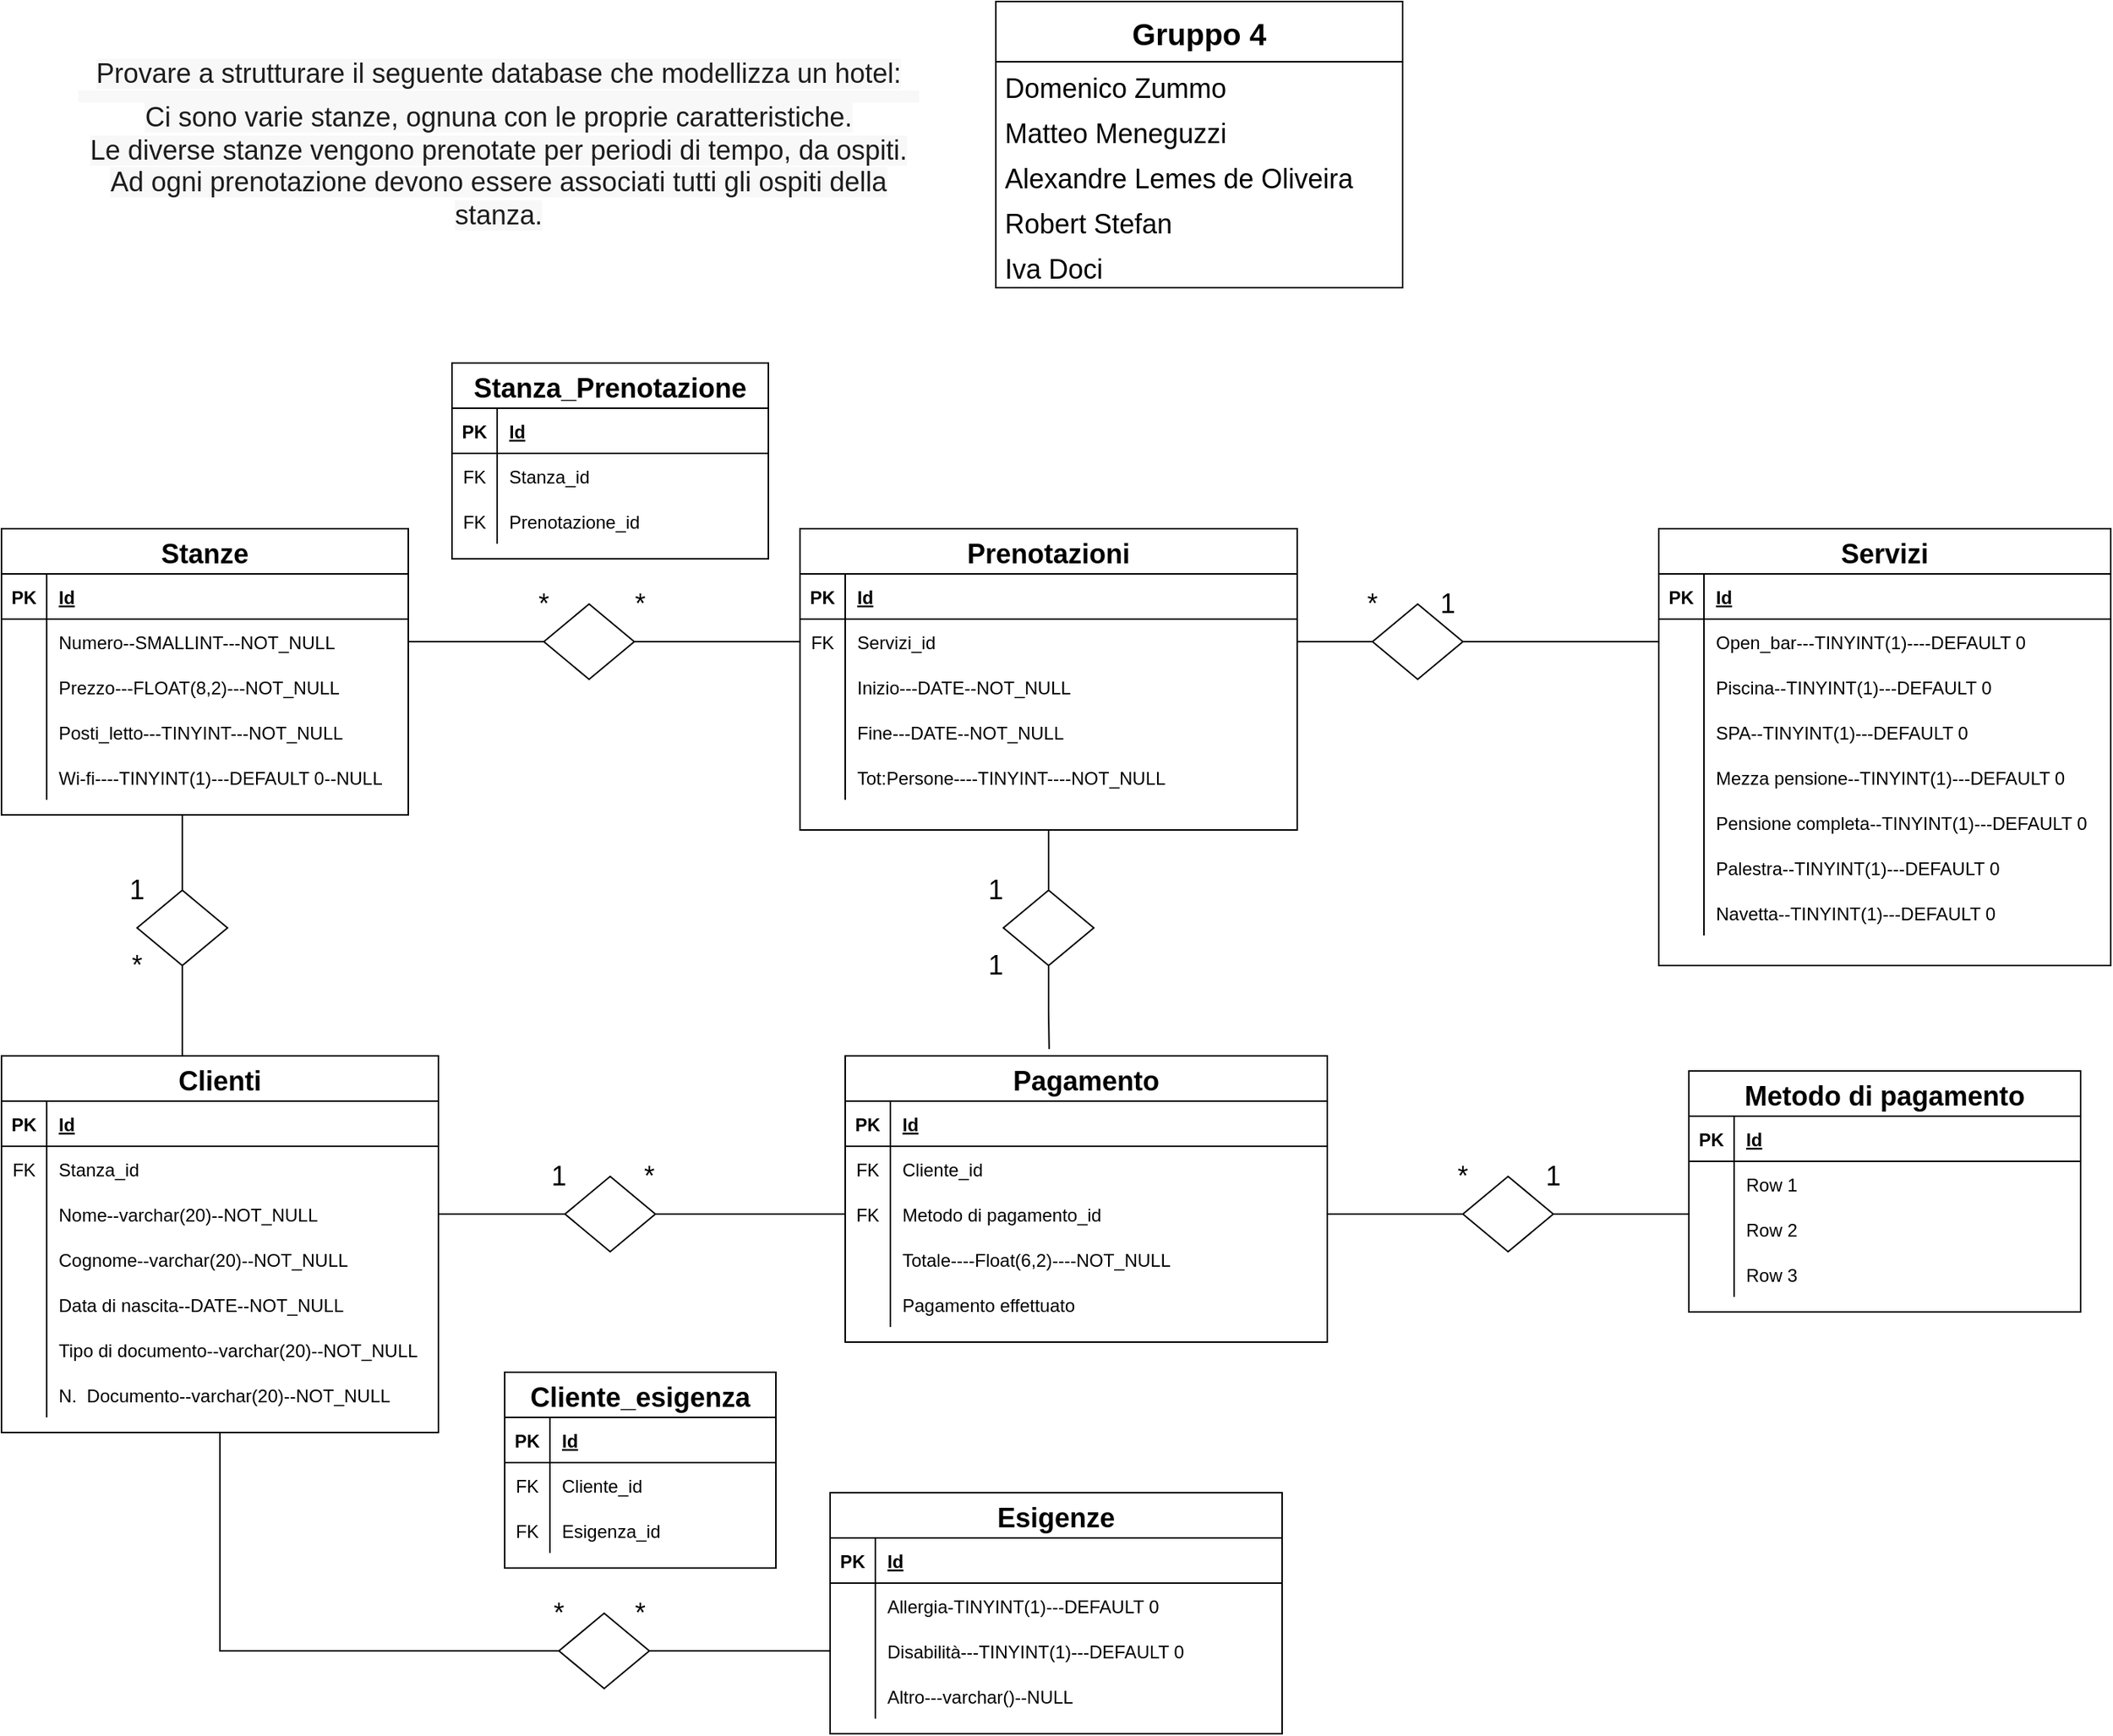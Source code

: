 <mxfile version="14.7.0" type="device"><diagram id="LG1cd_hN8-pORZJZ9Ubg" name="Page-1"><mxGraphModel dx="1038" dy="580" grid="1" gridSize="10" guides="1" tooltips="1" connect="1" arrows="1" fold="1" page="1" pageScale="1" pageWidth="827" pageHeight="1169" math="0" shadow="0"><root><mxCell id="0"/><mxCell id="1" parent="0"/><mxCell id="j3jRou15uOISsnvlVB2G-1" value="&lt;span style=&quot;color: rgb(29 , 28 , 29) ; text-align: left ; background-color: rgb(248 , 248 , 248) ; font-size: 18px&quot;&gt;&lt;font style=&quot;font-size: 18px&quot;&gt;Provare a strutturare il seguente database che modellizza un hotel:&lt;/font&gt;&lt;/span&gt;&lt;span class=&quot;c-mrkdwn__br&quot; style=&quot;box-sizing: inherit ; display: block ; height: 8px ; color: rgb(29 , 28 , 29) ; text-align: left ; background-color: rgb(248 , 248 , 248) ; font-size: 18px&quot;&gt;&lt;/span&gt;&lt;font style=&quot;font-size: 18px&quot;&gt;&lt;span style=&quot;color: rgb(29 , 28 , 29) ; text-align: left ; background-color: rgb(248 , 248 , 248)&quot;&gt;Ci sono varie stanze, ognuna con le proprie caratteristiche.&lt;/span&gt;&lt;br style=&quot;box-sizing: inherit ; color: rgb(29 , 28 , 29) ; text-align: left ; background-color: rgb(248 , 248 , 248)&quot;&gt;&lt;span style=&quot;color: rgb(29 , 28 , 29) ; text-align: left ; background-color: rgb(248 , 248 , 248)&quot;&gt;Le diverse stanze vengono prenotate per periodi di tempo, da ospiti.&lt;/span&gt;&lt;br style=&quot;box-sizing: inherit ; color: rgb(29 , 28 , 29) ; text-align: left ; background-color: rgb(248 , 248 , 248)&quot;&gt;&lt;span style=&quot;color: rgb(29 , 28 , 29) ; text-align: left ; background-color: rgb(248 , 248 , 248)&quot;&gt;Ad ogni prenotazione devono essere associati tutti gli ospiti della stanza.&lt;/span&gt;&lt;/font&gt;" style="text;html=1;strokeColor=none;fillColor=none;align=center;verticalAlign=middle;whiteSpace=wrap;rounded=0;" vertex="1" parent="1"><mxGeometry x="60" y="50" width="560" height="110" as="geometry"/></mxCell><mxCell id="j3jRou15uOISsnvlVB2G-13" value="Gruppo 4" style="swimlane;fontStyle=1;childLayout=stackLayout;horizontal=1;startSize=40;horizontalStack=0;resizeParent=1;resizeParentMax=0;resizeLast=0;collapsible=1;marginBottom=0;fontSize=20;" vertex="1" parent="1"><mxGeometry x="670" y="10" width="270" height="190" as="geometry"/></mxCell><mxCell id="j3jRou15uOISsnvlVB2G-14" value="Domenico Zummo" style="text;strokeColor=none;fillColor=none;align=left;verticalAlign=top;spacingLeft=4;spacingRight=4;overflow=hidden;rotatable=0;points=[[0,0.5],[1,0.5]];portConstraint=eastwest;fontSize=18;" vertex="1" parent="j3jRou15uOISsnvlVB2G-13"><mxGeometry y="40" width="270" height="30" as="geometry"/></mxCell><mxCell id="j3jRou15uOISsnvlVB2G-18" value="Matteo Meneguzzi" style="text;strokeColor=none;fillColor=none;align=left;verticalAlign=top;spacingLeft=4;spacingRight=4;overflow=hidden;rotatable=0;points=[[0,0.5],[1,0.5]];portConstraint=eastwest;fontSize=18;" vertex="1" parent="j3jRou15uOISsnvlVB2G-13"><mxGeometry y="70" width="270" height="30" as="geometry"/></mxCell><mxCell id="j3jRou15uOISsnvlVB2G-19" value="Alexandre Lemes de Oliveira" style="text;strokeColor=none;fillColor=none;align=left;verticalAlign=top;spacingLeft=4;spacingRight=4;overflow=hidden;rotatable=0;points=[[0,0.5],[1,0.5]];portConstraint=eastwest;fontSize=18;" vertex="1" parent="j3jRou15uOISsnvlVB2G-13"><mxGeometry y="100" width="270" height="30" as="geometry"/></mxCell><mxCell id="j3jRou15uOISsnvlVB2G-20" value="Robert Stefan" style="text;strokeColor=none;fillColor=none;align=left;verticalAlign=top;spacingLeft=4;spacingRight=4;overflow=hidden;rotatable=0;points=[[0,0.5],[1,0.5]];portConstraint=eastwest;fontSize=18;" vertex="1" parent="j3jRou15uOISsnvlVB2G-13"><mxGeometry y="130" width="270" height="30" as="geometry"/></mxCell><mxCell id="j3jRou15uOISsnvlVB2G-21" value="Iva Doci" style="text;strokeColor=none;fillColor=none;align=left;verticalAlign=top;spacingLeft=4;spacingRight=4;overflow=hidden;rotatable=0;points=[[0,0.5],[1,0.5]];portConstraint=eastwest;fontSize=18;" vertex="1" parent="j3jRou15uOISsnvlVB2G-13"><mxGeometry y="160" width="270" height="30" as="geometry"/></mxCell><mxCell id="j3jRou15uOISsnvlVB2G-27" value="Stanze" style="shape=table;startSize=30;container=1;collapsible=1;childLayout=tableLayout;fixedRows=1;rowLines=0;fontStyle=1;align=center;resizeLast=1;fontSize=18;" vertex="1" parent="1"><mxGeometry x="10" y="360" width="270" height="190" as="geometry"/></mxCell><mxCell id="j3jRou15uOISsnvlVB2G-28" value="" style="shape=partialRectangle;collapsible=0;dropTarget=0;pointerEvents=0;fillColor=none;top=0;left=0;bottom=1;right=0;points=[[0,0.5],[1,0.5]];portConstraint=eastwest;" vertex="1" parent="j3jRou15uOISsnvlVB2G-27"><mxGeometry y="30" width="270" height="30" as="geometry"/></mxCell><mxCell id="j3jRou15uOISsnvlVB2G-29" value="PK" style="shape=partialRectangle;connectable=0;fillColor=none;top=0;left=0;bottom=0;right=0;fontStyle=1;overflow=hidden;" vertex="1" parent="j3jRou15uOISsnvlVB2G-28"><mxGeometry width="30" height="30" as="geometry"/></mxCell><mxCell id="j3jRou15uOISsnvlVB2G-30" value="Id" style="shape=partialRectangle;connectable=0;fillColor=none;top=0;left=0;bottom=0;right=0;align=left;spacingLeft=6;fontStyle=5;overflow=hidden;" vertex="1" parent="j3jRou15uOISsnvlVB2G-28"><mxGeometry x="30" width="240" height="30" as="geometry"/></mxCell><mxCell id="j3jRou15uOISsnvlVB2G-31" value="" style="shape=partialRectangle;collapsible=0;dropTarget=0;pointerEvents=0;fillColor=none;top=0;left=0;bottom=0;right=0;points=[[0,0.5],[1,0.5]];portConstraint=eastwest;" vertex="1" parent="j3jRou15uOISsnvlVB2G-27"><mxGeometry y="60" width="270" height="30" as="geometry"/></mxCell><mxCell id="j3jRou15uOISsnvlVB2G-32" value="" style="shape=partialRectangle;connectable=0;fillColor=none;top=0;left=0;bottom=0;right=0;editable=1;overflow=hidden;" vertex="1" parent="j3jRou15uOISsnvlVB2G-31"><mxGeometry width="30" height="30" as="geometry"/></mxCell><mxCell id="j3jRou15uOISsnvlVB2G-33" value="Numero--SMALLINT---NOT_NULL" style="shape=partialRectangle;connectable=0;fillColor=none;top=0;left=0;bottom=0;right=0;align=left;spacingLeft=6;overflow=hidden;" vertex="1" parent="j3jRou15uOISsnvlVB2G-31"><mxGeometry x="30" width="240" height="30" as="geometry"/></mxCell><mxCell id="j3jRou15uOISsnvlVB2G-34" value="" style="shape=partialRectangle;collapsible=0;dropTarget=0;pointerEvents=0;fillColor=none;top=0;left=0;bottom=0;right=0;points=[[0,0.5],[1,0.5]];portConstraint=eastwest;" vertex="1" parent="j3jRou15uOISsnvlVB2G-27"><mxGeometry y="90" width="270" height="30" as="geometry"/></mxCell><mxCell id="j3jRou15uOISsnvlVB2G-35" value="" style="shape=partialRectangle;connectable=0;fillColor=none;top=0;left=0;bottom=0;right=0;editable=1;overflow=hidden;" vertex="1" parent="j3jRou15uOISsnvlVB2G-34"><mxGeometry width="30" height="30" as="geometry"/></mxCell><mxCell id="j3jRou15uOISsnvlVB2G-36" value="Prezzo---FLOAT(8,2)---NOT_NULL" style="shape=partialRectangle;connectable=0;fillColor=none;top=0;left=0;bottom=0;right=0;align=left;spacingLeft=6;overflow=hidden;" vertex="1" parent="j3jRou15uOISsnvlVB2G-34"><mxGeometry x="30" width="240" height="30" as="geometry"/></mxCell><mxCell id="j3jRou15uOISsnvlVB2G-37" value="" style="shape=partialRectangle;collapsible=0;dropTarget=0;pointerEvents=0;fillColor=none;top=0;left=0;bottom=0;right=0;points=[[0,0.5],[1,0.5]];portConstraint=eastwest;" vertex="1" parent="j3jRou15uOISsnvlVB2G-27"><mxGeometry y="120" width="270" height="30" as="geometry"/></mxCell><mxCell id="j3jRou15uOISsnvlVB2G-38" value="" style="shape=partialRectangle;connectable=0;fillColor=none;top=0;left=0;bottom=0;right=0;editable=1;overflow=hidden;" vertex="1" parent="j3jRou15uOISsnvlVB2G-37"><mxGeometry width="30" height="30" as="geometry"/></mxCell><mxCell id="j3jRou15uOISsnvlVB2G-39" value="Posti_letto---TINYINT---NOT_NULL" style="shape=partialRectangle;connectable=0;fillColor=none;top=0;left=0;bottom=0;right=0;align=left;spacingLeft=6;overflow=hidden;" vertex="1" parent="j3jRou15uOISsnvlVB2G-37"><mxGeometry x="30" width="240" height="30" as="geometry"/></mxCell><mxCell id="j3jRou15uOISsnvlVB2G-40" value="" style="shape=partialRectangle;collapsible=0;dropTarget=0;pointerEvents=0;fillColor=none;top=0;left=0;bottom=0;right=0;points=[[0,0.5],[1,0.5]];portConstraint=eastwest;" vertex="1" parent="j3jRou15uOISsnvlVB2G-27"><mxGeometry y="150" width="270" height="30" as="geometry"/></mxCell><mxCell id="j3jRou15uOISsnvlVB2G-41" value="" style="shape=partialRectangle;connectable=0;fillColor=none;top=0;left=0;bottom=0;right=0;editable=1;overflow=hidden;" vertex="1" parent="j3jRou15uOISsnvlVB2G-40"><mxGeometry width="30" height="30" as="geometry"/></mxCell><mxCell id="j3jRou15uOISsnvlVB2G-42" value="Wi-fi----TINYINT(1)---DEFAULT 0--NULL" style="shape=partialRectangle;connectable=0;fillColor=none;top=0;left=0;bottom=0;right=0;align=left;spacingLeft=6;overflow=hidden;" vertex="1" parent="j3jRou15uOISsnvlVB2G-40"><mxGeometry x="30" width="240" height="30" as="geometry"/></mxCell><mxCell id="j3jRou15uOISsnvlVB2G-254" style="edgeStyle=orthogonalEdgeStyle;rounded=0;orthogonalLoop=1;jettySize=auto;html=1;exitX=0.5;exitY=1;exitDx=0;exitDy=0;entryX=0.5;entryY=0;entryDx=0;entryDy=0;fontSize=18;endArrow=none;endFill=0;" edge="1" parent="1" source="j3jRou15uOISsnvlVB2G-52" target="j3jRou15uOISsnvlVB2G-240"><mxGeometry relative="1" as="geometry"/></mxCell><mxCell id="j3jRou15uOISsnvlVB2G-52" value="Prenotazioni" style="shape=table;startSize=30;container=1;collapsible=1;childLayout=tableLayout;fixedRows=1;rowLines=0;fontStyle=1;align=center;resizeLast=1;fontSize=18;" vertex="1" parent="1"><mxGeometry x="540" y="360" width="330" height="200" as="geometry"/></mxCell><mxCell id="j3jRou15uOISsnvlVB2G-53" value="" style="shape=partialRectangle;collapsible=0;dropTarget=0;pointerEvents=0;fillColor=none;top=0;left=0;bottom=1;right=0;points=[[0,0.5],[1,0.5]];portConstraint=eastwest;" vertex="1" parent="j3jRou15uOISsnvlVB2G-52"><mxGeometry y="30" width="330" height="30" as="geometry"/></mxCell><mxCell id="j3jRou15uOISsnvlVB2G-54" value="PK" style="shape=partialRectangle;connectable=0;fillColor=none;top=0;left=0;bottom=0;right=0;fontStyle=1;overflow=hidden;" vertex="1" parent="j3jRou15uOISsnvlVB2G-53"><mxGeometry width="30" height="30" as="geometry"/></mxCell><mxCell id="j3jRou15uOISsnvlVB2G-55" value="Id" style="shape=partialRectangle;connectable=0;fillColor=none;top=0;left=0;bottom=0;right=0;align=left;spacingLeft=6;fontStyle=5;overflow=hidden;" vertex="1" parent="j3jRou15uOISsnvlVB2G-53"><mxGeometry x="30" width="300" height="30" as="geometry"/></mxCell><mxCell id="j3jRou15uOISsnvlVB2G-188" value="" style="shape=partialRectangle;collapsible=0;dropTarget=0;pointerEvents=0;fillColor=none;top=0;left=0;bottom=0;right=0;points=[[0,0.5],[1,0.5]];portConstraint=eastwest;" vertex="1" parent="j3jRou15uOISsnvlVB2G-52"><mxGeometry y="60" width="330" height="30" as="geometry"/></mxCell><mxCell id="j3jRou15uOISsnvlVB2G-189" value="FK" style="shape=partialRectangle;connectable=0;fillColor=none;top=0;left=0;bottom=0;right=0;editable=1;overflow=hidden;" vertex="1" parent="j3jRou15uOISsnvlVB2G-188"><mxGeometry width="30" height="30" as="geometry"/></mxCell><mxCell id="j3jRou15uOISsnvlVB2G-190" value="Servizi_id" style="shape=partialRectangle;connectable=0;fillColor=none;top=0;left=0;bottom=0;right=0;align=left;spacingLeft=6;overflow=hidden;" vertex="1" parent="j3jRou15uOISsnvlVB2G-188"><mxGeometry x="30" width="300" height="30" as="geometry"/></mxCell><mxCell id="j3jRou15uOISsnvlVB2G-59" value="" style="shape=partialRectangle;collapsible=0;dropTarget=0;pointerEvents=0;fillColor=none;top=0;left=0;bottom=0;right=0;points=[[0,0.5],[1,0.5]];portConstraint=eastwest;" vertex="1" parent="j3jRou15uOISsnvlVB2G-52"><mxGeometry y="90" width="330" height="30" as="geometry"/></mxCell><mxCell id="j3jRou15uOISsnvlVB2G-60" value="" style="shape=partialRectangle;connectable=0;fillColor=none;top=0;left=0;bottom=0;right=0;editable=1;overflow=hidden;" vertex="1" parent="j3jRou15uOISsnvlVB2G-59"><mxGeometry width="30" height="30" as="geometry"/></mxCell><mxCell id="j3jRou15uOISsnvlVB2G-61" value="Inizio---DATE--NOT_NULL" style="shape=partialRectangle;connectable=0;fillColor=none;top=0;left=0;bottom=0;right=0;align=left;spacingLeft=6;overflow=hidden;" vertex="1" parent="j3jRou15uOISsnvlVB2G-59"><mxGeometry x="30" width="300" height="30" as="geometry"/></mxCell><mxCell id="j3jRou15uOISsnvlVB2G-62" value="" style="shape=partialRectangle;collapsible=0;dropTarget=0;pointerEvents=0;fillColor=none;top=0;left=0;bottom=0;right=0;points=[[0,0.5],[1,0.5]];portConstraint=eastwest;" vertex="1" parent="j3jRou15uOISsnvlVB2G-52"><mxGeometry y="120" width="330" height="30" as="geometry"/></mxCell><mxCell id="j3jRou15uOISsnvlVB2G-63" value="" style="shape=partialRectangle;connectable=0;fillColor=none;top=0;left=0;bottom=0;right=0;editable=1;overflow=hidden;" vertex="1" parent="j3jRou15uOISsnvlVB2G-62"><mxGeometry width="30" height="30" as="geometry"/></mxCell><mxCell id="j3jRou15uOISsnvlVB2G-64" value="Fine---DATE--NOT_NULL" style="shape=partialRectangle;connectable=0;fillColor=none;top=0;left=0;bottom=0;right=0;align=left;spacingLeft=6;overflow=hidden;" vertex="1" parent="j3jRou15uOISsnvlVB2G-62"><mxGeometry x="30" width="300" height="30" as="geometry"/></mxCell><mxCell id="j3jRou15uOISsnvlVB2G-179" value="" style="shape=partialRectangle;collapsible=0;dropTarget=0;pointerEvents=0;fillColor=none;top=0;left=0;bottom=0;right=0;points=[[0,0.5],[1,0.5]];portConstraint=eastwest;" vertex="1" parent="j3jRou15uOISsnvlVB2G-52"><mxGeometry y="150" width="330" height="30" as="geometry"/></mxCell><mxCell id="j3jRou15uOISsnvlVB2G-180" value="" style="shape=partialRectangle;connectable=0;fillColor=none;top=0;left=0;bottom=0;right=0;editable=1;overflow=hidden;" vertex="1" parent="j3jRou15uOISsnvlVB2G-179"><mxGeometry width="30" height="30" as="geometry"/></mxCell><mxCell id="j3jRou15uOISsnvlVB2G-181" value="Tot:Persone----TINYINT----NOT_NULL" style="shape=partialRectangle;connectable=0;fillColor=none;top=0;left=0;bottom=0;right=0;align=left;spacingLeft=6;overflow=hidden;" vertex="1" parent="j3jRou15uOISsnvlVB2G-179"><mxGeometry x="30" width="300" height="30" as="geometry"/></mxCell><mxCell id="j3jRou15uOISsnvlVB2G-66" style="edgeStyle=orthogonalEdgeStyle;rounded=0;orthogonalLoop=1;jettySize=auto;html=1;exitX=1;exitY=0.5;exitDx=0;exitDy=0;entryX=0;entryY=0.5;entryDx=0;entryDy=0;fontSize=18;endArrow=none;endFill=0;startArrow=none;" edge="1" parent="1" source="j3jRou15uOISsnvlVB2G-81" target="j3jRou15uOISsnvlVB2G-59"><mxGeometry relative="1" as="geometry"><mxPoint x="590" y="435" as="targetPoint"/><Array as="points"><mxPoint x="540" y="435"/></Array></mxGeometry></mxCell><mxCell id="j3jRou15uOISsnvlVB2G-82" value="*" style="text;html=1;strokeColor=none;fillColor=none;align=center;verticalAlign=middle;whiteSpace=wrap;rounded=0;fontSize=18;" vertex="1" parent="1"><mxGeometry x="350" y="400" width="40" height="20" as="geometry"/></mxCell><mxCell id="j3jRou15uOISsnvlVB2G-83" value="*" style="text;html=1;strokeColor=none;fillColor=none;align=center;verticalAlign=middle;whiteSpace=wrap;rounded=0;fontSize=18;" vertex="1" parent="1"><mxGeometry x="414" y="400" width="40" height="20" as="geometry"/></mxCell><mxCell id="j3jRou15uOISsnvlVB2G-84" value="Stanza_Prenotazione" style="shape=table;startSize=30;container=1;collapsible=1;childLayout=tableLayout;fixedRows=1;rowLines=0;fontStyle=1;align=center;resizeLast=1;fontSize=18;" vertex="1" parent="1"><mxGeometry x="309" y="250" width="210" height="130" as="geometry"/></mxCell><mxCell id="j3jRou15uOISsnvlVB2G-85" value="" style="shape=partialRectangle;collapsible=0;dropTarget=0;pointerEvents=0;fillColor=none;top=0;left=0;bottom=1;right=0;points=[[0,0.5],[1,0.5]];portConstraint=eastwest;" vertex="1" parent="j3jRou15uOISsnvlVB2G-84"><mxGeometry y="30" width="210" height="30" as="geometry"/></mxCell><mxCell id="j3jRou15uOISsnvlVB2G-86" value="PK" style="shape=partialRectangle;connectable=0;fillColor=none;top=0;left=0;bottom=0;right=0;fontStyle=1;overflow=hidden;" vertex="1" parent="j3jRou15uOISsnvlVB2G-85"><mxGeometry width="30" height="30" as="geometry"/></mxCell><mxCell id="j3jRou15uOISsnvlVB2G-87" value="Id" style="shape=partialRectangle;connectable=0;fillColor=none;top=0;left=0;bottom=0;right=0;align=left;spacingLeft=6;fontStyle=5;overflow=hidden;" vertex="1" parent="j3jRou15uOISsnvlVB2G-85"><mxGeometry x="30" width="180" height="30" as="geometry"/></mxCell><mxCell id="j3jRou15uOISsnvlVB2G-88" value="" style="shape=partialRectangle;collapsible=0;dropTarget=0;pointerEvents=0;fillColor=none;top=0;left=0;bottom=0;right=0;points=[[0,0.5],[1,0.5]];portConstraint=eastwest;" vertex="1" parent="j3jRou15uOISsnvlVB2G-84"><mxGeometry y="60" width="210" height="30" as="geometry"/></mxCell><mxCell id="j3jRou15uOISsnvlVB2G-89" value="FK" style="shape=partialRectangle;connectable=0;fillColor=none;top=0;left=0;bottom=0;right=0;editable=1;overflow=hidden;" vertex="1" parent="j3jRou15uOISsnvlVB2G-88"><mxGeometry width="30" height="30" as="geometry"/></mxCell><mxCell id="j3jRou15uOISsnvlVB2G-90" value="Stanza_id" style="shape=partialRectangle;connectable=0;fillColor=none;top=0;left=0;bottom=0;right=0;align=left;spacingLeft=6;overflow=hidden;" vertex="1" parent="j3jRou15uOISsnvlVB2G-88"><mxGeometry x="30" width="180" height="30" as="geometry"/></mxCell><mxCell id="j3jRou15uOISsnvlVB2G-91" value="" style="shape=partialRectangle;collapsible=0;dropTarget=0;pointerEvents=0;fillColor=none;top=0;left=0;bottom=0;right=0;points=[[0,0.5],[1,0.5]];portConstraint=eastwest;" vertex="1" parent="j3jRou15uOISsnvlVB2G-84"><mxGeometry y="90" width="210" height="30" as="geometry"/></mxCell><mxCell id="j3jRou15uOISsnvlVB2G-92" value="FK" style="shape=partialRectangle;connectable=0;fillColor=none;top=0;left=0;bottom=0;right=0;editable=1;overflow=hidden;" vertex="1" parent="j3jRou15uOISsnvlVB2G-91"><mxGeometry width="30" height="30" as="geometry"/></mxCell><mxCell id="j3jRou15uOISsnvlVB2G-93" value="Prenotazione_id" style="shape=partialRectangle;connectable=0;fillColor=none;top=0;left=0;bottom=0;right=0;align=left;spacingLeft=6;overflow=hidden;" vertex="1" parent="j3jRou15uOISsnvlVB2G-91"><mxGeometry x="30" width="180" height="30" as="geometry"/></mxCell><mxCell id="j3jRou15uOISsnvlVB2G-123" style="edgeStyle=orthogonalEdgeStyle;rounded=0;orthogonalLoop=1;jettySize=auto;html=1;exitX=0.5;exitY=0;exitDx=0;exitDy=0;entryX=0.5;entryY=1;entryDx=0;entryDy=0;fontSize=18;endArrow=none;endFill=0;" edge="1" parent="1" source="j3jRou15uOISsnvlVB2G-110" target="j3jRou15uOISsnvlVB2G-27"><mxGeometry relative="1" as="geometry"><Array as="points"><mxPoint x="130" y="710"/><mxPoint x="130" y="550"/></Array></mxGeometry></mxCell><mxCell id="j3jRou15uOISsnvlVB2G-156" style="edgeStyle=orthogonalEdgeStyle;rounded=0;orthogonalLoop=1;jettySize=auto;html=1;exitX=0.5;exitY=1;exitDx=0;exitDy=0;entryX=0;entryY=0.5;entryDx=0;entryDy=0;fontSize=18;endArrow=none;endFill=0;" edge="1" parent="1" source="j3jRou15uOISsnvlVB2G-110" target="j3jRou15uOISsnvlVB2G-153"><mxGeometry relative="1" as="geometry"/></mxCell><mxCell id="j3jRou15uOISsnvlVB2G-110" value="Clienti" style="shape=table;startSize=30;container=1;collapsible=1;childLayout=tableLayout;fixedRows=1;rowLines=0;fontStyle=1;align=center;resizeLast=1;fontSize=18;" vertex="1" parent="1"><mxGeometry x="10" y="710" width="290" height="250" as="geometry"/></mxCell><mxCell id="j3jRou15uOISsnvlVB2G-111" value="" style="shape=partialRectangle;collapsible=0;dropTarget=0;pointerEvents=0;fillColor=none;top=0;left=0;bottom=1;right=0;points=[[0,0.5],[1,0.5]];portConstraint=eastwest;" vertex="1" parent="j3jRou15uOISsnvlVB2G-110"><mxGeometry y="30" width="290" height="30" as="geometry"/></mxCell><mxCell id="j3jRou15uOISsnvlVB2G-112" value="PK" style="shape=partialRectangle;connectable=0;fillColor=none;top=0;left=0;bottom=0;right=0;fontStyle=1;overflow=hidden;" vertex="1" parent="j3jRou15uOISsnvlVB2G-111"><mxGeometry width="30" height="30" as="geometry"/></mxCell><mxCell id="j3jRou15uOISsnvlVB2G-113" value="Id" style="shape=partialRectangle;connectable=0;fillColor=none;top=0;left=0;bottom=0;right=0;align=left;spacingLeft=6;fontStyle=5;overflow=hidden;" vertex="1" parent="j3jRou15uOISsnvlVB2G-111"><mxGeometry x="30" width="260" height="30" as="geometry"/></mxCell><mxCell id="j3jRou15uOISsnvlVB2G-114" value="" style="shape=partialRectangle;collapsible=0;dropTarget=0;pointerEvents=0;fillColor=none;top=0;left=0;bottom=0;right=0;points=[[0,0.5],[1,0.5]];portConstraint=eastwest;" vertex="1" parent="j3jRou15uOISsnvlVB2G-110"><mxGeometry y="60" width="290" height="30" as="geometry"/></mxCell><mxCell id="j3jRou15uOISsnvlVB2G-115" value="FK" style="shape=partialRectangle;connectable=0;fillColor=none;top=0;left=0;bottom=0;right=0;editable=1;overflow=hidden;" vertex="1" parent="j3jRou15uOISsnvlVB2G-114"><mxGeometry width="30" height="30" as="geometry"/></mxCell><mxCell id="j3jRou15uOISsnvlVB2G-116" value="Stanza_id" style="shape=partialRectangle;connectable=0;fillColor=none;top=0;left=0;bottom=0;right=0;align=left;spacingLeft=6;overflow=hidden;" vertex="1" parent="j3jRou15uOISsnvlVB2G-114"><mxGeometry x="30" width="260" height="30" as="geometry"/></mxCell><mxCell id="j3jRou15uOISsnvlVB2G-117" value="" style="shape=partialRectangle;collapsible=0;dropTarget=0;pointerEvents=0;fillColor=none;top=0;left=0;bottom=0;right=0;points=[[0,0.5],[1,0.5]];portConstraint=eastwest;" vertex="1" parent="j3jRou15uOISsnvlVB2G-110"><mxGeometry y="90" width="290" height="30" as="geometry"/></mxCell><mxCell id="j3jRou15uOISsnvlVB2G-118" value="" style="shape=partialRectangle;connectable=0;fillColor=none;top=0;left=0;bottom=0;right=0;editable=1;overflow=hidden;" vertex="1" parent="j3jRou15uOISsnvlVB2G-117"><mxGeometry width="30" height="30" as="geometry"/></mxCell><mxCell id="j3jRou15uOISsnvlVB2G-119" value="Nome--varchar(20)--NOT_NULL" style="shape=partialRectangle;connectable=0;fillColor=none;top=0;left=0;bottom=0;right=0;align=left;spacingLeft=6;overflow=hidden;" vertex="1" parent="j3jRou15uOISsnvlVB2G-117"><mxGeometry x="30" width="260" height="30" as="geometry"/></mxCell><mxCell id="j3jRou15uOISsnvlVB2G-120" value="" style="shape=partialRectangle;collapsible=0;dropTarget=0;pointerEvents=0;fillColor=none;top=0;left=0;bottom=0;right=0;points=[[0,0.5],[1,0.5]];portConstraint=eastwest;" vertex="1" parent="j3jRou15uOISsnvlVB2G-110"><mxGeometry y="120" width="290" height="30" as="geometry"/></mxCell><mxCell id="j3jRou15uOISsnvlVB2G-121" value="" style="shape=partialRectangle;connectable=0;fillColor=none;top=0;left=0;bottom=0;right=0;editable=1;overflow=hidden;" vertex="1" parent="j3jRou15uOISsnvlVB2G-120"><mxGeometry width="30" height="30" as="geometry"/></mxCell><mxCell id="j3jRou15uOISsnvlVB2G-122" value="Cognome--varchar(20)--NOT_NULL" style="shape=partialRectangle;connectable=0;fillColor=none;top=0;left=0;bottom=0;right=0;align=left;spacingLeft=6;overflow=hidden;" vertex="1" parent="j3jRou15uOISsnvlVB2G-120"><mxGeometry x="30" width="260" height="30" as="geometry"/></mxCell><mxCell id="j3jRou15uOISsnvlVB2G-127" value="" style="shape=partialRectangle;collapsible=0;dropTarget=0;pointerEvents=0;fillColor=none;top=0;left=0;bottom=0;right=0;points=[[0,0.5],[1,0.5]];portConstraint=eastwest;" vertex="1" parent="j3jRou15uOISsnvlVB2G-110"><mxGeometry y="150" width="290" height="30" as="geometry"/></mxCell><mxCell id="j3jRou15uOISsnvlVB2G-128" value="" style="shape=partialRectangle;connectable=0;fillColor=none;top=0;left=0;bottom=0;right=0;editable=1;overflow=hidden;" vertex="1" parent="j3jRou15uOISsnvlVB2G-127"><mxGeometry width="30" height="30" as="geometry"/></mxCell><mxCell id="j3jRou15uOISsnvlVB2G-129" value="Data di nascita--DATE--NOT_NULL" style="shape=partialRectangle;connectable=0;fillColor=none;top=0;left=0;bottom=0;right=0;align=left;spacingLeft=6;overflow=hidden;" vertex="1" parent="j3jRou15uOISsnvlVB2G-127"><mxGeometry x="30" width="260" height="30" as="geometry"/></mxCell><mxCell id="j3jRou15uOISsnvlVB2G-130" value="" style="shape=partialRectangle;collapsible=0;dropTarget=0;pointerEvents=0;fillColor=none;top=0;left=0;bottom=0;right=0;points=[[0,0.5],[1,0.5]];portConstraint=eastwest;" vertex="1" parent="j3jRou15uOISsnvlVB2G-110"><mxGeometry y="180" width="290" height="30" as="geometry"/></mxCell><mxCell id="j3jRou15uOISsnvlVB2G-131" value="" style="shape=partialRectangle;connectable=0;fillColor=none;top=0;left=0;bottom=0;right=0;editable=1;overflow=hidden;" vertex="1" parent="j3jRou15uOISsnvlVB2G-130"><mxGeometry width="30" height="30" as="geometry"/></mxCell><mxCell id="j3jRou15uOISsnvlVB2G-132" value="Tipo di documento--varchar(20)--NOT_NULL" style="shape=partialRectangle;connectable=0;fillColor=none;top=0;left=0;bottom=0;right=0;align=left;spacingLeft=6;overflow=hidden;" vertex="1" parent="j3jRou15uOISsnvlVB2G-130"><mxGeometry x="30" width="260" height="30" as="geometry"/></mxCell><mxCell id="j3jRou15uOISsnvlVB2G-133" value="" style="shape=partialRectangle;collapsible=0;dropTarget=0;pointerEvents=0;fillColor=none;top=0;left=0;bottom=0;right=0;points=[[0,0.5],[1,0.5]];portConstraint=eastwest;" vertex="1" parent="j3jRou15uOISsnvlVB2G-110"><mxGeometry y="210" width="290" height="30" as="geometry"/></mxCell><mxCell id="j3jRou15uOISsnvlVB2G-134" value="" style="shape=partialRectangle;connectable=0;fillColor=none;top=0;left=0;bottom=0;right=0;editable=1;overflow=hidden;" vertex="1" parent="j3jRou15uOISsnvlVB2G-133"><mxGeometry width="30" height="30" as="geometry"/></mxCell><mxCell id="j3jRou15uOISsnvlVB2G-135" value="N.  Documento--varchar(20)--NOT_NULL" style="shape=partialRectangle;connectable=0;fillColor=none;top=0;left=0;bottom=0;right=0;align=left;spacingLeft=6;overflow=hidden;" vertex="1" parent="j3jRou15uOISsnvlVB2G-133"><mxGeometry x="30" width="260" height="30" as="geometry"/></mxCell><mxCell id="j3jRou15uOISsnvlVB2G-124" value="" style="rhombus;whiteSpace=wrap;html=1;fontSize=18;" vertex="1" parent="1"><mxGeometry x="100" y="600" width="60" height="50" as="geometry"/></mxCell><mxCell id="j3jRou15uOISsnvlVB2G-125" value="*" style="text;html=1;strokeColor=none;fillColor=none;align=center;verticalAlign=middle;whiteSpace=wrap;rounded=0;fontSize=18;" vertex="1" parent="1"><mxGeometry x="80" y="640" width="40" height="20" as="geometry"/></mxCell><mxCell id="j3jRou15uOISsnvlVB2G-126" value="1" style="text;html=1;strokeColor=none;fillColor=none;align=center;verticalAlign=middle;whiteSpace=wrap;rounded=0;fontSize=18;" vertex="1" parent="1"><mxGeometry x="80" y="590" width="40" height="20" as="geometry"/></mxCell><mxCell id="j3jRou15uOISsnvlVB2G-139" value="Esigenze" style="shape=table;startSize=30;container=1;collapsible=1;childLayout=tableLayout;fixedRows=1;rowLines=0;fontStyle=1;align=center;resizeLast=1;fontSize=18;" vertex="1" parent="1"><mxGeometry x="560" y="1000" width="300" height="160" as="geometry"/></mxCell><mxCell id="j3jRou15uOISsnvlVB2G-140" value="" style="shape=partialRectangle;collapsible=0;dropTarget=0;pointerEvents=0;fillColor=none;top=0;left=0;bottom=1;right=0;points=[[0,0.5],[1,0.5]];portConstraint=eastwest;" vertex="1" parent="j3jRou15uOISsnvlVB2G-139"><mxGeometry y="30" width="300" height="30" as="geometry"/></mxCell><mxCell id="j3jRou15uOISsnvlVB2G-141" value="PK" style="shape=partialRectangle;connectable=0;fillColor=none;top=0;left=0;bottom=0;right=0;fontStyle=1;overflow=hidden;" vertex="1" parent="j3jRou15uOISsnvlVB2G-140"><mxGeometry width="30" height="30" as="geometry"/></mxCell><mxCell id="j3jRou15uOISsnvlVB2G-142" value="Id" style="shape=partialRectangle;connectable=0;fillColor=none;top=0;left=0;bottom=0;right=0;align=left;spacingLeft=6;fontStyle=5;overflow=hidden;" vertex="1" parent="j3jRou15uOISsnvlVB2G-140"><mxGeometry x="30" width="270" height="30" as="geometry"/></mxCell><mxCell id="j3jRou15uOISsnvlVB2G-143" value="" style="shape=partialRectangle;collapsible=0;dropTarget=0;pointerEvents=0;fillColor=none;top=0;left=0;bottom=0;right=0;points=[[0,0.5],[1,0.5]];portConstraint=eastwest;" vertex="1" parent="j3jRou15uOISsnvlVB2G-139"><mxGeometry y="60" width="300" height="30" as="geometry"/></mxCell><mxCell id="j3jRou15uOISsnvlVB2G-144" value="" style="shape=partialRectangle;connectable=0;fillColor=none;top=0;left=0;bottom=0;right=0;editable=1;overflow=hidden;" vertex="1" parent="j3jRou15uOISsnvlVB2G-143"><mxGeometry width="30" height="30" as="geometry"/></mxCell><mxCell id="j3jRou15uOISsnvlVB2G-145" value="Allergia-TINYINT(1)---DEFAULT 0" style="shape=partialRectangle;connectable=0;fillColor=none;top=0;left=0;bottom=0;right=0;align=left;spacingLeft=6;overflow=hidden;" vertex="1" parent="j3jRou15uOISsnvlVB2G-143"><mxGeometry x="30" width="270" height="30" as="geometry"/></mxCell><mxCell id="j3jRou15uOISsnvlVB2G-146" value="" style="shape=partialRectangle;collapsible=0;dropTarget=0;pointerEvents=0;fillColor=none;top=0;left=0;bottom=0;right=0;points=[[0,0.5],[1,0.5]];portConstraint=eastwest;" vertex="1" parent="j3jRou15uOISsnvlVB2G-139"><mxGeometry y="90" width="300" height="30" as="geometry"/></mxCell><mxCell id="j3jRou15uOISsnvlVB2G-147" value="" style="shape=partialRectangle;connectable=0;fillColor=none;top=0;left=0;bottom=0;right=0;editable=1;overflow=hidden;" vertex="1" parent="j3jRou15uOISsnvlVB2G-146"><mxGeometry width="30" height="30" as="geometry"/></mxCell><mxCell id="j3jRou15uOISsnvlVB2G-148" value="Disabilità---TINYINT(1)---DEFAULT 0" style="shape=partialRectangle;connectable=0;fillColor=none;top=0;left=0;bottom=0;right=0;align=left;spacingLeft=6;overflow=hidden;" vertex="1" parent="j3jRou15uOISsnvlVB2G-146"><mxGeometry x="30" width="270" height="30" as="geometry"/></mxCell><mxCell id="j3jRou15uOISsnvlVB2G-149" value="" style="shape=partialRectangle;collapsible=0;dropTarget=0;pointerEvents=0;fillColor=none;top=0;left=0;bottom=0;right=0;points=[[0,0.5],[1,0.5]];portConstraint=eastwest;" vertex="1" parent="j3jRou15uOISsnvlVB2G-139"><mxGeometry y="120" width="300" height="30" as="geometry"/></mxCell><mxCell id="j3jRou15uOISsnvlVB2G-150" value="" style="shape=partialRectangle;connectable=0;fillColor=none;top=0;left=0;bottom=0;right=0;editable=1;overflow=hidden;" vertex="1" parent="j3jRou15uOISsnvlVB2G-149"><mxGeometry width="30" height="30" as="geometry"/></mxCell><mxCell id="j3jRou15uOISsnvlVB2G-151" value="Altro---varchar()--NULL" style="shape=partialRectangle;connectable=0;fillColor=none;top=0;left=0;bottom=0;right=0;align=left;spacingLeft=6;overflow=hidden;" vertex="1" parent="j3jRou15uOISsnvlVB2G-149"><mxGeometry x="30" width="270" height="30" as="geometry"/></mxCell><mxCell id="j3jRou15uOISsnvlVB2G-157" style="edgeStyle=orthogonalEdgeStyle;rounded=0;orthogonalLoop=1;jettySize=auto;html=1;exitX=1;exitY=0.5;exitDx=0;exitDy=0;entryX=0;entryY=0.5;entryDx=0;entryDy=0;fontSize=18;endArrow=none;endFill=0;" edge="1" parent="1" source="j3jRou15uOISsnvlVB2G-153" target="j3jRou15uOISsnvlVB2G-146"><mxGeometry relative="1" as="geometry"/></mxCell><mxCell id="j3jRou15uOISsnvlVB2G-153" value="" style="rhombus;whiteSpace=wrap;html=1;fontSize=18;" vertex="1" parent="1"><mxGeometry x="380" y="1080" width="60" height="50" as="geometry"/></mxCell><mxCell id="j3jRou15uOISsnvlVB2G-158" value="*" style="text;html=1;strokeColor=none;fillColor=none;align=center;verticalAlign=middle;whiteSpace=wrap;rounded=0;fontSize=18;" vertex="1" parent="1"><mxGeometry x="360" y="1070" width="40" height="20" as="geometry"/></mxCell><mxCell id="j3jRou15uOISsnvlVB2G-159" value="*" style="text;html=1;strokeColor=none;fillColor=none;align=center;verticalAlign=middle;whiteSpace=wrap;rounded=0;fontSize=18;" vertex="1" parent="1"><mxGeometry x="414" y="1070" width="40" height="20" as="geometry"/></mxCell><mxCell id="j3jRou15uOISsnvlVB2G-164" value="Cliente_esigenza" style="shape=table;startSize=30;container=1;collapsible=1;childLayout=tableLayout;fixedRows=1;rowLines=0;fontStyle=1;align=center;resizeLast=1;fontSize=18;" vertex="1" parent="1"><mxGeometry x="344" y="920" width="180" height="130" as="geometry"/></mxCell><mxCell id="j3jRou15uOISsnvlVB2G-165" value="" style="shape=partialRectangle;collapsible=0;dropTarget=0;pointerEvents=0;fillColor=none;top=0;left=0;bottom=1;right=0;points=[[0,0.5],[1,0.5]];portConstraint=eastwest;" vertex="1" parent="j3jRou15uOISsnvlVB2G-164"><mxGeometry y="30" width="180" height="30" as="geometry"/></mxCell><mxCell id="j3jRou15uOISsnvlVB2G-166" value="PK" style="shape=partialRectangle;connectable=0;fillColor=none;top=0;left=0;bottom=0;right=0;fontStyle=1;overflow=hidden;" vertex="1" parent="j3jRou15uOISsnvlVB2G-165"><mxGeometry width="30" height="30" as="geometry"/></mxCell><mxCell id="j3jRou15uOISsnvlVB2G-167" value="Id" style="shape=partialRectangle;connectable=0;fillColor=none;top=0;left=0;bottom=0;right=0;align=left;spacingLeft=6;fontStyle=5;overflow=hidden;" vertex="1" parent="j3jRou15uOISsnvlVB2G-165"><mxGeometry x="30" width="150" height="30" as="geometry"/></mxCell><mxCell id="j3jRou15uOISsnvlVB2G-168" value="" style="shape=partialRectangle;collapsible=0;dropTarget=0;pointerEvents=0;fillColor=none;top=0;left=0;bottom=0;right=0;points=[[0,0.5],[1,0.5]];portConstraint=eastwest;" vertex="1" parent="j3jRou15uOISsnvlVB2G-164"><mxGeometry y="60" width="180" height="30" as="geometry"/></mxCell><mxCell id="j3jRou15uOISsnvlVB2G-169" value="FK" style="shape=partialRectangle;connectable=0;fillColor=none;top=0;left=0;bottom=0;right=0;editable=1;overflow=hidden;" vertex="1" parent="j3jRou15uOISsnvlVB2G-168"><mxGeometry width="30" height="30" as="geometry"/></mxCell><mxCell id="j3jRou15uOISsnvlVB2G-170" value="Cliente_id" style="shape=partialRectangle;connectable=0;fillColor=none;top=0;left=0;bottom=0;right=0;align=left;spacingLeft=6;overflow=hidden;" vertex="1" parent="j3jRou15uOISsnvlVB2G-168"><mxGeometry x="30" width="150" height="30" as="geometry"/></mxCell><mxCell id="j3jRou15uOISsnvlVB2G-171" value="" style="shape=partialRectangle;collapsible=0;dropTarget=0;pointerEvents=0;fillColor=none;top=0;left=0;bottom=0;right=0;points=[[0,0.5],[1,0.5]];portConstraint=eastwest;" vertex="1" parent="j3jRou15uOISsnvlVB2G-164"><mxGeometry y="90" width="180" height="30" as="geometry"/></mxCell><mxCell id="j3jRou15uOISsnvlVB2G-172" value="FK" style="shape=partialRectangle;connectable=0;fillColor=none;top=0;left=0;bottom=0;right=0;editable=1;overflow=hidden;" vertex="1" parent="j3jRou15uOISsnvlVB2G-171"><mxGeometry width="30" height="30" as="geometry"/></mxCell><mxCell id="j3jRou15uOISsnvlVB2G-173" value="Esigenza_id" style="shape=partialRectangle;connectable=0;fillColor=none;top=0;left=0;bottom=0;right=0;align=left;spacingLeft=6;overflow=hidden;" vertex="1" parent="j3jRou15uOISsnvlVB2G-171"><mxGeometry x="30" width="150" height="30" as="geometry"/></mxCell><mxCell id="j3jRou15uOISsnvlVB2G-191" value="Servizi" style="shape=table;startSize=30;container=1;collapsible=1;childLayout=tableLayout;fixedRows=1;rowLines=0;fontStyle=1;align=center;resizeLast=1;fontSize=18;" vertex="1" parent="1"><mxGeometry x="1110" y="360" width="300" height="290" as="geometry"/></mxCell><mxCell id="j3jRou15uOISsnvlVB2G-192" value="" style="shape=partialRectangle;collapsible=0;dropTarget=0;pointerEvents=0;fillColor=none;top=0;left=0;bottom=1;right=0;points=[[0,0.5],[1,0.5]];portConstraint=eastwest;" vertex="1" parent="j3jRou15uOISsnvlVB2G-191"><mxGeometry y="30" width="300" height="30" as="geometry"/></mxCell><mxCell id="j3jRou15uOISsnvlVB2G-193" value="PK" style="shape=partialRectangle;connectable=0;fillColor=none;top=0;left=0;bottom=0;right=0;fontStyle=1;overflow=hidden;" vertex="1" parent="j3jRou15uOISsnvlVB2G-192"><mxGeometry width="30" height="30" as="geometry"/></mxCell><mxCell id="j3jRou15uOISsnvlVB2G-194" value="Id" style="shape=partialRectangle;connectable=0;fillColor=none;top=0;left=0;bottom=0;right=0;align=left;spacingLeft=6;fontStyle=5;overflow=hidden;" vertex="1" parent="j3jRou15uOISsnvlVB2G-192"><mxGeometry x="30" width="270" height="30" as="geometry"/></mxCell><mxCell id="j3jRou15uOISsnvlVB2G-195" value="" style="shape=partialRectangle;collapsible=0;dropTarget=0;pointerEvents=0;fillColor=none;top=0;left=0;bottom=0;right=0;points=[[0,0.5],[1,0.5]];portConstraint=eastwest;" vertex="1" parent="j3jRou15uOISsnvlVB2G-191"><mxGeometry y="60" width="300" height="30" as="geometry"/></mxCell><mxCell id="j3jRou15uOISsnvlVB2G-196" value="" style="shape=partialRectangle;connectable=0;fillColor=none;top=0;left=0;bottom=0;right=0;editable=1;overflow=hidden;" vertex="1" parent="j3jRou15uOISsnvlVB2G-195"><mxGeometry width="30" height="30" as="geometry"/></mxCell><mxCell id="j3jRou15uOISsnvlVB2G-197" value="Open_bar---TINYINT(1)----DEFAULT 0" style="shape=partialRectangle;connectable=0;fillColor=none;top=0;left=0;bottom=0;right=0;align=left;spacingLeft=6;overflow=hidden;" vertex="1" parent="j3jRou15uOISsnvlVB2G-195"><mxGeometry x="30" width="270" height="30" as="geometry"/></mxCell><mxCell id="j3jRou15uOISsnvlVB2G-198" value="" style="shape=partialRectangle;collapsible=0;dropTarget=0;pointerEvents=0;fillColor=none;top=0;left=0;bottom=0;right=0;points=[[0,0.5],[1,0.5]];portConstraint=eastwest;" vertex="1" parent="j3jRou15uOISsnvlVB2G-191"><mxGeometry y="90" width="300" height="30" as="geometry"/></mxCell><mxCell id="j3jRou15uOISsnvlVB2G-199" value="" style="shape=partialRectangle;connectable=0;fillColor=none;top=0;left=0;bottom=0;right=0;editable=1;overflow=hidden;" vertex="1" parent="j3jRou15uOISsnvlVB2G-198"><mxGeometry width="30" height="30" as="geometry"/></mxCell><mxCell id="j3jRou15uOISsnvlVB2G-200" value="Piscina--TINYINT(1)---DEFAULT 0" style="shape=partialRectangle;connectable=0;fillColor=none;top=0;left=0;bottom=0;right=0;align=left;spacingLeft=6;overflow=hidden;" vertex="1" parent="j3jRou15uOISsnvlVB2G-198"><mxGeometry x="30" width="270" height="30" as="geometry"/></mxCell><mxCell id="j3jRou15uOISsnvlVB2G-201" value="" style="shape=partialRectangle;collapsible=0;dropTarget=0;pointerEvents=0;fillColor=none;top=0;left=0;bottom=0;right=0;points=[[0,0.5],[1,0.5]];portConstraint=eastwest;" vertex="1" parent="j3jRou15uOISsnvlVB2G-191"><mxGeometry y="120" width="300" height="30" as="geometry"/></mxCell><mxCell id="j3jRou15uOISsnvlVB2G-202" value="" style="shape=partialRectangle;connectable=0;fillColor=none;top=0;left=0;bottom=0;right=0;editable=1;overflow=hidden;" vertex="1" parent="j3jRou15uOISsnvlVB2G-201"><mxGeometry width="30" height="30" as="geometry"/></mxCell><mxCell id="j3jRou15uOISsnvlVB2G-203" value="SPA--TINYINT(1)---DEFAULT 0" style="shape=partialRectangle;connectable=0;fillColor=none;top=0;left=0;bottom=0;right=0;align=left;spacingLeft=6;overflow=hidden;" vertex="1" parent="j3jRou15uOISsnvlVB2G-201"><mxGeometry x="30" width="270" height="30" as="geometry"/></mxCell><mxCell id="j3jRou15uOISsnvlVB2G-205" value="" style="shape=partialRectangle;collapsible=0;dropTarget=0;pointerEvents=0;fillColor=none;top=0;left=0;bottom=0;right=0;points=[[0,0.5],[1,0.5]];portConstraint=eastwest;" vertex="1" parent="j3jRou15uOISsnvlVB2G-191"><mxGeometry y="150" width="300" height="30" as="geometry"/></mxCell><mxCell id="j3jRou15uOISsnvlVB2G-206" value="" style="shape=partialRectangle;connectable=0;fillColor=none;top=0;left=0;bottom=0;right=0;editable=1;overflow=hidden;" vertex="1" parent="j3jRou15uOISsnvlVB2G-205"><mxGeometry width="30" height="30" as="geometry"/></mxCell><mxCell id="j3jRou15uOISsnvlVB2G-207" value="Mezza pensione--TINYINT(1)---DEFAULT 0" style="shape=partialRectangle;connectable=0;fillColor=none;top=0;left=0;bottom=0;right=0;align=left;spacingLeft=6;overflow=hidden;" vertex="1" parent="j3jRou15uOISsnvlVB2G-205"><mxGeometry x="30" width="270" height="30" as="geometry"/></mxCell><mxCell id="j3jRou15uOISsnvlVB2G-208" value="" style="shape=partialRectangle;collapsible=0;dropTarget=0;pointerEvents=0;fillColor=none;top=0;left=0;bottom=0;right=0;points=[[0,0.5],[1,0.5]];portConstraint=eastwest;" vertex="1" parent="j3jRou15uOISsnvlVB2G-191"><mxGeometry y="180" width="300" height="30" as="geometry"/></mxCell><mxCell id="j3jRou15uOISsnvlVB2G-209" value="" style="shape=partialRectangle;connectable=0;fillColor=none;top=0;left=0;bottom=0;right=0;editable=1;overflow=hidden;" vertex="1" parent="j3jRou15uOISsnvlVB2G-208"><mxGeometry width="30" height="30" as="geometry"/></mxCell><mxCell id="j3jRou15uOISsnvlVB2G-210" value="Pensione completa--TINYINT(1)---DEFAULT 0" style="shape=partialRectangle;connectable=0;fillColor=none;top=0;left=0;bottom=0;right=0;align=left;spacingLeft=6;overflow=hidden;" vertex="1" parent="j3jRou15uOISsnvlVB2G-208"><mxGeometry x="30" width="270" height="30" as="geometry"/></mxCell><mxCell id="j3jRou15uOISsnvlVB2G-211" value="" style="shape=partialRectangle;collapsible=0;dropTarget=0;pointerEvents=0;fillColor=none;top=0;left=0;bottom=0;right=0;points=[[0,0.5],[1,0.5]];portConstraint=eastwest;" vertex="1" parent="j3jRou15uOISsnvlVB2G-191"><mxGeometry y="210" width="300" height="30" as="geometry"/></mxCell><mxCell id="j3jRou15uOISsnvlVB2G-212" value="" style="shape=partialRectangle;connectable=0;fillColor=none;top=0;left=0;bottom=0;right=0;editable=1;overflow=hidden;" vertex="1" parent="j3jRou15uOISsnvlVB2G-211"><mxGeometry width="30" height="30" as="geometry"/></mxCell><mxCell id="j3jRou15uOISsnvlVB2G-213" value="Palestra--TINYINT(1)---DEFAULT 0" style="shape=partialRectangle;connectable=0;fillColor=none;top=0;left=0;bottom=0;right=0;align=left;spacingLeft=6;overflow=hidden;" vertex="1" parent="j3jRou15uOISsnvlVB2G-211"><mxGeometry x="30" width="270" height="30" as="geometry"/></mxCell><mxCell id="j3jRou15uOISsnvlVB2G-214" value="" style="shape=partialRectangle;collapsible=0;dropTarget=0;pointerEvents=0;fillColor=none;top=0;left=0;bottom=0;right=0;points=[[0,0.5],[1,0.5]];portConstraint=eastwest;" vertex="1" parent="j3jRou15uOISsnvlVB2G-191"><mxGeometry y="240" width="300" height="30" as="geometry"/></mxCell><mxCell id="j3jRou15uOISsnvlVB2G-215" value="" style="shape=partialRectangle;connectable=0;fillColor=none;top=0;left=0;bottom=0;right=0;editable=1;overflow=hidden;" vertex="1" parent="j3jRou15uOISsnvlVB2G-214"><mxGeometry width="30" height="30" as="geometry"/></mxCell><mxCell id="j3jRou15uOISsnvlVB2G-216" value="Navetta--TINYINT(1)---DEFAULT 0" style="shape=partialRectangle;connectable=0;fillColor=none;top=0;left=0;bottom=0;right=0;align=left;spacingLeft=6;overflow=hidden;" vertex="1" parent="j3jRou15uOISsnvlVB2G-214"><mxGeometry x="30" width="270" height="30" as="geometry"/></mxCell><mxCell id="j3jRou15uOISsnvlVB2G-204" style="edgeStyle=orthogonalEdgeStyle;rounded=0;orthogonalLoop=1;jettySize=auto;html=1;exitX=1;exitY=0.5;exitDx=0;exitDy=0;entryX=0;entryY=0.5;entryDx=0;entryDy=0;fontSize=18;endArrow=none;endFill=0;" edge="1" parent="1" source="j3jRou15uOISsnvlVB2G-59" target="j3jRou15uOISsnvlVB2G-195"><mxGeometry relative="1" as="geometry"><Array as="points"><mxPoint x="870" y="435"/></Array></mxGeometry></mxCell><mxCell id="j3jRou15uOISsnvlVB2G-220" value="" style="rhombus;whiteSpace=wrap;html=1;fontSize=18;" vertex="1" parent="1"><mxGeometry x="920" y="410" width="60" height="50" as="geometry"/></mxCell><mxCell id="j3jRou15uOISsnvlVB2G-221" value="1" style="text;html=1;strokeColor=none;fillColor=none;align=center;verticalAlign=middle;whiteSpace=wrap;rounded=0;fontSize=18;" vertex="1" parent="1"><mxGeometry x="950" y="400" width="40" height="20" as="geometry"/></mxCell><mxCell id="j3jRou15uOISsnvlVB2G-222" value="*" style="text;html=1;strokeColor=none;fillColor=none;align=center;verticalAlign=middle;whiteSpace=wrap;rounded=0;fontSize=18;" vertex="1" parent="1"><mxGeometry x="900" y="400" width="40" height="20" as="geometry"/></mxCell><mxCell id="j3jRou15uOISsnvlVB2G-81" value="" style="rhombus;whiteSpace=wrap;html=1;fontSize=18;" vertex="1" parent="1"><mxGeometry x="370" y="410" width="60" height="50" as="geometry"/></mxCell><mxCell id="j3jRou15uOISsnvlVB2G-223" value="" style="edgeStyle=orthogonalEdgeStyle;rounded=0;orthogonalLoop=1;jettySize=auto;html=1;exitX=1;exitY=0.5;exitDx=0;exitDy=0;entryX=0;entryY=0.5;entryDx=0;entryDy=0;fontSize=18;endArrow=none;endFill=0;" edge="1" parent="1" source="j3jRou15uOISsnvlVB2G-31" target="j3jRou15uOISsnvlVB2G-81"><mxGeometry relative="1" as="geometry"><mxPoint x="220" y="435" as="sourcePoint"/><mxPoint x="540" y="465" as="targetPoint"/><Array as="points"/></mxGeometry></mxCell><mxCell id="j3jRou15uOISsnvlVB2G-225" value="Pagamento" style="shape=table;startSize=30;container=1;collapsible=1;childLayout=tableLayout;fixedRows=1;rowLines=0;fontStyle=1;align=center;resizeLast=1;fontSize=18;" vertex="1" parent="1"><mxGeometry x="570" y="710" width="320" height="190" as="geometry"/></mxCell><mxCell id="j3jRou15uOISsnvlVB2G-226" value="" style="shape=partialRectangle;collapsible=0;dropTarget=0;pointerEvents=0;fillColor=none;top=0;left=0;bottom=1;right=0;points=[[0,0.5],[1,0.5]];portConstraint=eastwest;" vertex="1" parent="j3jRou15uOISsnvlVB2G-225"><mxGeometry y="30" width="320" height="30" as="geometry"/></mxCell><mxCell id="j3jRou15uOISsnvlVB2G-227" value="PK" style="shape=partialRectangle;connectable=0;fillColor=none;top=0;left=0;bottom=0;right=0;fontStyle=1;overflow=hidden;" vertex="1" parent="j3jRou15uOISsnvlVB2G-226"><mxGeometry width="30" height="30" as="geometry"/></mxCell><mxCell id="j3jRou15uOISsnvlVB2G-228" value="Id" style="shape=partialRectangle;connectable=0;fillColor=none;top=0;left=0;bottom=0;right=0;align=left;spacingLeft=6;fontStyle=5;overflow=hidden;" vertex="1" parent="j3jRou15uOISsnvlVB2G-226"><mxGeometry x="30" width="290" height="30" as="geometry"/></mxCell><mxCell id="j3jRou15uOISsnvlVB2G-248" value="" style="shape=partialRectangle;collapsible=0;dropTarget=0;pointerEvents=0;fillColor=none;top=0;left=0;bottom=0;right=0;points=[[0,0.5],[1,0.5]];portConstraint=eastwest;" vertex="1" parent="j3jRou15uOISsnvlVB2G-225"><mxGeometry y="60" width="320" height="30" as="geometry"/></mxCell><mxCell id="j3jRou15uOISsnvlVB2G-249" value="FK" style="shape=partialRectangle;connectable=0;fillColor=none;top=0;left=0;bottom=0;right=0;editable=1;overflow=hidden;" vertex="1" parent="j3jRou15uOISsnvlVB2G-248"><mxGeometry width="30" height="30" as="geometry"/></mxCell><mxCell id="j3jRou15uOISsnvlVB2G-250" value="Cliente_id" style="shape=partialRectangle;connectable=0;fillColor=none;top=0;left=0;bottom=0;right=0;align=left;spacingLeft=6;overflow=hidden;" vertex="1" parent="j3jRou15uOISsnvlVB2G-248"><mxGeometry x="30" width="290" height="30" as="geometry"/></mxCell><mxCell id="j3jRou15uOISsnvlVB2G-229" value="" style="shape=partialRectangle;collapsible=0;dropTarget=0;pointerEvents=0;fillColor=none;top=0;left=0;bottom=0;right=0;points=[[0,0.5],[1,0.5]];portConstraint=eastwest;" vertex="1" parent="j3jRou15uOISsnvlVB2G-225"><mxGeometry y="90" width="320" height="30" as="geometry"/></mxCell><mxCell id="j3jRou15uOISsnvlVB2G-230" value="FK" style="shape=partialRectangle;connectable=0;fillColor=none;top=0;left=0;bottom=0;right=0;editable=1;overflow=hidden;" vertex="1" parent="j3jRou15uOISsnvlVB2G-229"><mxGeometry width="30" height="30" as="geometry"/></mxCell><mxCell id="j3jRou15uOISsnvlVB2G-231" value="Metodo di pagamento_id" style="shape=partialRectangle;connectable=0;fillColor=none;top=0;left=0;bottom=0;right=0;align=left;spacingLeft=6;overflow=hidden;" vertex="1" parent="j3jRou15uOISsnvlVB2G-229"><mxGeometry x="30" width="290" height="30" as="geometry"/></mxCell><mxCell id="j3jRou15uOISsnvlVB2G-232" value="" style="shape=partialRectangle;collapsible=0;dropTarget=0;pointerEvents=0;fillColor=none;top=0;left=0;bottom=0;right=0;points=[[0,0.5],[1,0.5]];portConstraint=eastwest;" vertex="1" parent="j3jRou15uOISsnvlVB2G-225"><mxGeometry y="120" width="320" height="30" as="geometry"/></mxCell><mxCell id="j3jRou15uOISsnvlVB2G-233" value="" style="shape=partialRectangle;connectable=0;fillColor=none;top=0;left=0;bottom=0;right=0;editable=1;overflow=hidden;" vertex="1" parent="j3jRou15uOISsnvlVB2G-232"><mxGeometry width="30" height="30" as="geometry"/></mxCell><mxCell id="j3jRou15uOISsnvlVB2G-234" value="Totale----Float(6,2)----NOT_NULL" style="shape=partialRectangle;connectable=0;fillColor=none;top=0;left=0;bottom=0;right=0;align=left;spacingLeft=6;overflow=hidden;" vertex="1" parent="j3jRou15uOISsnvlVB2G-232"><mxGeometry x="30" width="290" height="30" as="geometry"/></mxCell><mxCell id="j3jRou15uOISsnvlVB2G-235" value="" style="shape=partialRectangle;collapsible=0;dropTarget=0;pointerEvents=0;fillColor=none;top=0;left=0;bottom=0;right=0;points=[[0,0.5],[1,0.5]];portConstraint=eastwest;" vertex="1" parent="j3jRou15uOISsnvlVB2G-225"><mxGeometry y="150" width="320" height="30" as="geometry"/></mxCell><mxCell id="j3jRou15uOISsnvlVB2G-236" value="" style="shape=partialRectangle;connectable=0;fillColor=none;top=0;left=0;bottom=0;right=0;editable=1;overflow=hidden;" vertex="1" parent="j3jRou15uOISsnvlVB2G-235"><mxGeometry width="30" height="30" as="geometry"/></mxCell><mxCell id="j3jRou15uOISsnvlVB2G-237" value="Pagamento effettuato" style="shape=partialRectangle;connectable=0;fillColor=none;top=0;left=0;bottom=0;right=0;align=left;spacingLeft=6;overflow=hidden;" vertex="1" parent="j3jRou15uOISsnvlVB2G-235"><mxGeometry x="30" width="290" height="30" as="geometry"/></mxCell><mxCell id="j3jRou15uOISsnvlVB2G-255" style="edgeStyle=orthogonalEdgeStyle;rounded=0;orthogonalLoop=1;jettySize=auto;html=1;exitX=0.5;exitY=1;exitDx=0;exitDy=0;entryX=0.423;entryY=-0.024;entryDx=0;entryDy=0;entryPerimeter=0;fontSize=18;endArrow=none;endFill=0;" edge="1" parent="1" source="j3jRou15uOISsnvlVB2G-240" target="j3jRou15uOISsnvlVB2G-225"><mxGeometry relative="1" as="geometry"/></mxCell><mxCell id="j3jRou15uOISsnvlVB2G-240" value="" style="rhombus;whiteSpace=wrap;html=1;fontSize=18;" vertex="1" parent="1"><mxGeometry x="675" y="600" width="60" height="50" as="geometry"/></mxCell><mxCell id="j3jRou15uOISsnvlVB2G-244" style="edgeStyle=orthogonalEdgeStyle;rounded=0;orthogonalLoop=1;jettySize=auto;html=1;exitX=1;exitY=0.5;exitDx=0;exitDy=0;entryX=0;entryY=0.5;entryDx=0;entryDy=0;fontSize=18;endArrow=none;endFill=0;" edge="1" parent="1" source="j3jRou15uOISsnvlVB2G-117" target="j3jRou15uOISsnvlVB2G-245"><mxGeometry relative="1" as="geometry"/></mxCell><mxCell id="j3jRou15uOISsnvlVB2G-253" style="edgeStyle=orthogonalEdgeStyle;rounded=0;orthogonalLoop=1;jettySize=auto;html=1;exitX=1;exitY=0.5;exitDx=0;exitDy=0;entryX=0;entryY=0.5;entryDx=0;entryDy=0;fontSize=18;endArrow=none;endFill=0;" edge="1" parent="1" source="j3jRou15uOISsnvlVB2G-245" target="j3jRou15uOISsnvlVB2G-229"><mxGeometry relative="1" as="geometry"/></mxCell><mxCell id="j3jRou15uOISsnvlVB2G-245" value="" style="rhombus;whiteSpace=wrap;html=1;fontSize=18;" vertex="1" parent="1"><mxGeometry x="384" y="790" width="60" height="50" as="geometry"/></mxCell><mxCell id="j3jRou15uOISsnvlVB2G-246" value="*" style="text;html=1;strokeColor=none;fillColor=none;align=center;verticalAlign=middle;whiteSpace=wrap;rounded=0;fontSize=18;" vertex="1" parent="1"><mxGeometry x="420" y="780" width="40" height="20" as="geometry"/></mxCell><mxCell id="j3jRou15uOISsnvlVB2G-247" value="1" style="text;html=1;strokeColor=none;fillColor=none;align=center;verticalAlign=middle;whiteSpace=wrap;rounded=0;fontSize=18;" vertex="1" parent="1"><mxGeometry x="360" y="780" width="40" height="20" as="geometry"/></mxCell><mxCell id="j3jRou15uOISsnvlVB2G-257" value="1" style="text;html=1;strokeColor=none;fillColor=none;align=center;verticalAlign=middle;whiteSpace=wrap;rounded=0;fontSize=18;" vertex="1" parent="1"><mxGeometry x="650" y="590" width="40" height="20" as="geometry"/></mxCell><mxCell id="j3jRou15uOISsnvlVB2G-258" value="1" style="text;html=1;strokeColor=none;fillColor=none;align=center;verticalAlign=middle;whiteSpace=wrap;rounded=0;fontSize=18;" vertex="1" parent="1"><mxGeometry x="650" y="640" width="40" height="20" as="geometry"/></mxCell><mxCell id="j3jRou15uOISsnvlVB2G-260" value="Metodo di pagamento" style="shape=table;startSize=30;container=1;collapsible=1;childLayout=tableLayout;fixedRows=1;rowLines=0;fontStyle=1;align=center;resizeLast=1;fontSize=18;" vertex="1" parent="1"><mxGeometry x="1130" y="720" width="260" height="160" as="geometry"/></mxCell><mxCell id="j3jRou15uOISsnvlVB2G-261" value="" style="shape=partialRectangle;collapsible=0;dropTarget=0;pointerEvents=0;fillColor=none;top=0;left=0;bottom=1;right=0;points=[[0,0.5],[1,0.5]];portConstraint=eastwest;" vertex="1" parent="j3jRou15uOISsnvlVB2G-260"><mxGeometry y="30" width="260" height="30" as="geometry"/></mxCell><mxCell id="j3jRou15uOISsnvlVB2G-262" value="PK" style="shape=partialRectangle;connectable=0;fillColor=none;top=0;left=0;bottom=0;right=0;fontStyle=1;overflow=hidden;" vertex="1" parent="j3jRou15uOISsnvlVB2G-261"><mxGeometry width="30" height="30" as="geometry"/></mxCell><mxCell id="j3jRou15uOISsnvlVB2G-263" value="Id" style="shape=partialRectangle;connectable=0;fillColor=none;top=0;left=0;bottom=0;right=0;align=left;spacingLeft=6;fontStyle=5;overflow=hidden;" vertex="1" parent="j3jRou15uOISsnvlVB2G-261"><mxGeometry x="30" width="230" height="30" as="geometry"/></mxCell><mxCell id="j3jRou15uOISsnvlVB2G-264" value="" style="shape=partialRectangle;collapsible=0;dropTarget=0;pointerEvents=0;fillColor=none;top=0;left=0;bottom=0;right=0;points=[[0,0.5],[1,0.5]];portConstraint=eastwest;" vertex="1" parent="j3jRou15uOISsnvlVB2G-260"><mxGeometry y="60" width="260" height="30" as="geometry"/></mxCell><mxCell id="j3jRou15uOISsnvlVB2G-265" value="" style="shape=partialRectangle;connectable=0;fillColor=none;top=0;left=0;bottom=0;right=0;editable=1;overflow=hidden;" vertex="1" parent="j3jRou15uOISsnvlVB2G-264"><mxGeometry width="30" height="30" as="geometry"/></mxCell><mxCell id="j3jRou15uOISsnvlVB2G-266" value="Row 1" style="shape=partialRectangle;connectable=0;fillColor=none;top=0;left=0;bottom=0;right=0;align=left;spacingLeft=6;overflow=hidden;" vertex="1" parent="j3jRou15uOISsnvlVB2G-264"><mxGeometry x="30" width="230" height="30" as="geometry"/></mxCell><mxCell id="j3jRou15uOISsnvlVB2G-267" value="" style="shape=partialRectangle;collapsible=0;dropTarget=0;pointerEvents=0;fillColor=none;top=0;left=0;bottom=0;right=0;points=[[0,0.5],[1,0.5]];portConstraint=eastwest;" vertex="1" parent="j3jRou15uOISsnvlVB2G-260"><mxGeometry y="90" width="260" height="30" as="geometry"/></mxCell><mxCell id="j3jRou15uOISsnvlVB2G-268" value="" style="shape=partialRectangle;connectable=0;fillColor=none;top=0;left=0;bottom=0;right=0;editable=1;overflow=hidden;" vertex="1" parent="j3jRou15uOISsnvlVB2G-267"><mxGeometry width="30" height="30" as="geometry"/></mxCell><mxCell id="j3jRou15uOISsnvlVB2G-269" value="Row 2" style="shape=partialRectangle;connectable=0;fillColor=none;top=0;left=0;bottom=0;right=0;align=left;spacingLeft=6;overflow=hidden;" vertex="1" parent="j3jRou15uOISsnvlVB2G-267"><mxGeometry x="30" width="230" height="30" as="geometry"/></mxCell><mxCell id="j3jRou15uOISsnvlVB2G-270" value="" style="shape=partialRectangle;collapsible=0;dropTarget=0;pointerEvents=0;fillColor=none;top=0;left=0;bottom=0;right=0;points=[[0,0.5],[1,0.5]];portConstraint=eastwest;" vertex="1" parent="j3jRou15uOISsnvlVB2G-260"><mxGeometry y="120" width="260" height="30" as="geometry"/></mxCell><mxCell id="j3jRou15uOISsnvlVB2G-271" value="" style="shape=partialRectangle;connectable=0;fillColor=none;top=0;left=0;bottom=0;right=0;editable=1;overflow=hidden;" vertex="1" parent="j3jRou15uOISsnvlVB2G-270"><mxGeometry width="30" height="30" as="geometry"/></mxCell><mxCell id="j3jRou15uOISsnvlVB2G-272" value="Row 3" style="shape=partialRectangle;connectable=0;fillColor=none;top=0;left=0;bottom=0;right=0;align=left;spacingLeft=6;overflow=hidden;" vertex="1" parent="j3jRou15uOISsnvlVB2G-270"><mxGeometry x="30" width="230" height="30" as="geometry"/></mxCell><mxCell id="j3jRou15uOISsnvlVB2G-275" style="edgeStyle=orthogonalEdgeStyle;rounded=0;orthogonalLoop=1;jettySize=auto;html=1;exitX=1;exitY=0.5;exitDx=0;exitDy=0;entryX=0;entryY=0.167;entryDx=0;entryDy=0;entryPerimeter=0;fontSize=18;endArrow=none;endFill=0;" edge="1" parent="1" source="j3jRou15uOISsnvlVB2G-273" target="j3jRou15uOISsnvlVB2G-267"><mxGeometry relative="1" as="geometry"/></mxCell><mxCell id="j3jRou15uOISsnvlVB2G-273" value="" style="rhombus;whiteSpace=wrap;html=1;fontSize=18;" vertex="1" parent="1"><mxGeometry x="980" y="790" width="60" height="50" as="geometry"/></mxCell><mxCell id="j3jRou15uOISsnvlVB2G-274" style="edgeStyle=orthogonalEdgeStyle;rounded=0;orthogonalLoop=1;jettySize=auto;html=1;exitX=1;exitY=0.5;exitDx=0;exitDy=0;entryX=0;entryY=0.5;entryDx=0;entryDy=0;fontSize=18;endArrow=none;endFill=0;" edge="1" parent="1" source="j3jRou15uOISsnvlVB2G-229" target="j3jRou15uOISsnvlVB2G-273"><mxGeometry relative="1" as="geometry"/></mxCell><mxCell id="j3jRou15uOISsnvlVB2G-276" value="*" style="text;html=1;strokeColor=none;fillColor=none;align=center;verticalAlign=middle;whiteSpace=wrap;rounded=0;fontSize=18;" vertex="1" parent="1"><mxGeometry x="960" y="780" width="40" height="20" as="geometry"/></mxCell><mxCell id="j3jRou15uOISsnvlVB2G-278" value="1" style="text;html=1;strokeColor=none;fillColor=none;align=center;verticalAlign=middle;whiteSpace=wrap;rounded=0;fontSize=18;" vertex="1" parent="1"><mxGeometry x="1020" y="780" width="40" height="20" as="geometry"/></mxCell></root></mxGraphModel></diagram></mxfile>